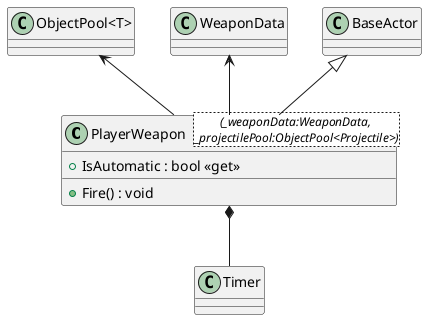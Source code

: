 @startuml
class PlayerWeapon<(_weaponData:WeaponData, \n_projectilePool:ObjectPool<Projectile>)> {
    + IsAutomatic : bool <<get>>
    + Fire() : void
}
"ObjectPool<T>" <-- PlayerWeapon
WeaponData <-- PlayerWeapon
BaseActor <|-- PlayerWeapon
PlayerWeapon *-- Timer
@enduml
